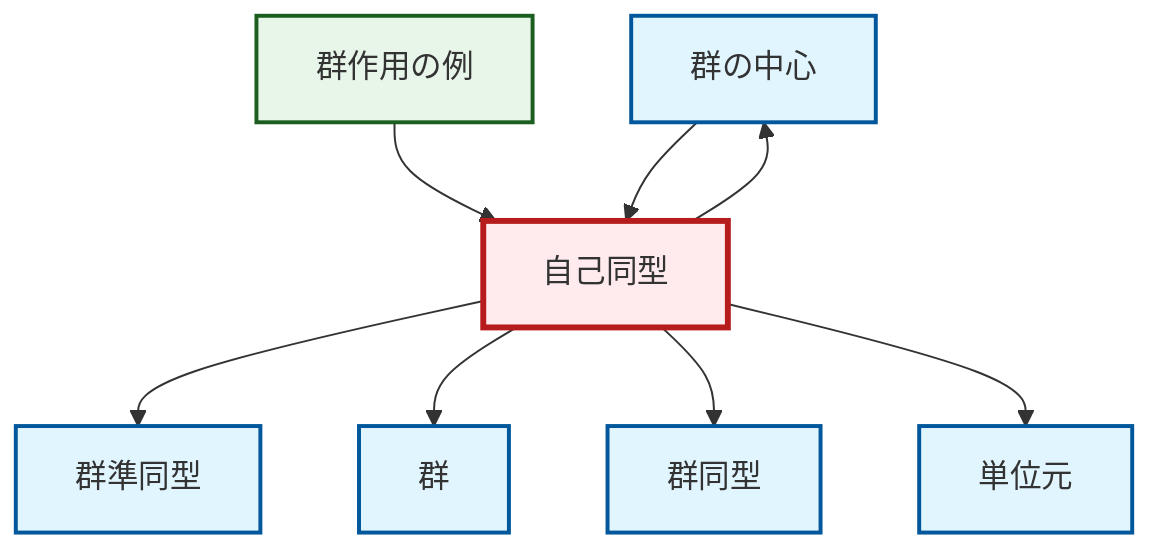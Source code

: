 graph TD
    classDef definition fill:#e1f5fe,stroke:#01579b,stroke-width:2px
    classDef theorem fill:#f3e5f5,stroke:#4a148c,stroke-width:2px
    classDef axiom fill:#fff3e0,stroke:#e65100,stroke-width:2px
    classDef example fill:#e8f5e9,stroke:#1b5e20,stroke-width:2px
    classDef current fill:#ffebee,stroke:#b71c1c,stroke-width:3px
    def-center-of-group["群の中心"]:::definition
    def-homomorphism["群準同型"]:::definition
    ex-group-action-examples["群作用の例"]:::example
    def-group["群"]:::definition
    def-automorphism["自己同型"]:::definition
    def-identity-element["単位元"]:::definition
    def-isomorphism["群同型"]:::definition
    ex-group-action-examples --> def-automorphism
    def-automorphism --> def-homomorphism
    def-automorphism --> def-group
    def-automorphism --> def-center-of-group
    def-center-of-group --> def-automorphism
    def-automorphism --> def-isomorphism
    def-automorphism --> def-identity-element
    class def-automorphism current